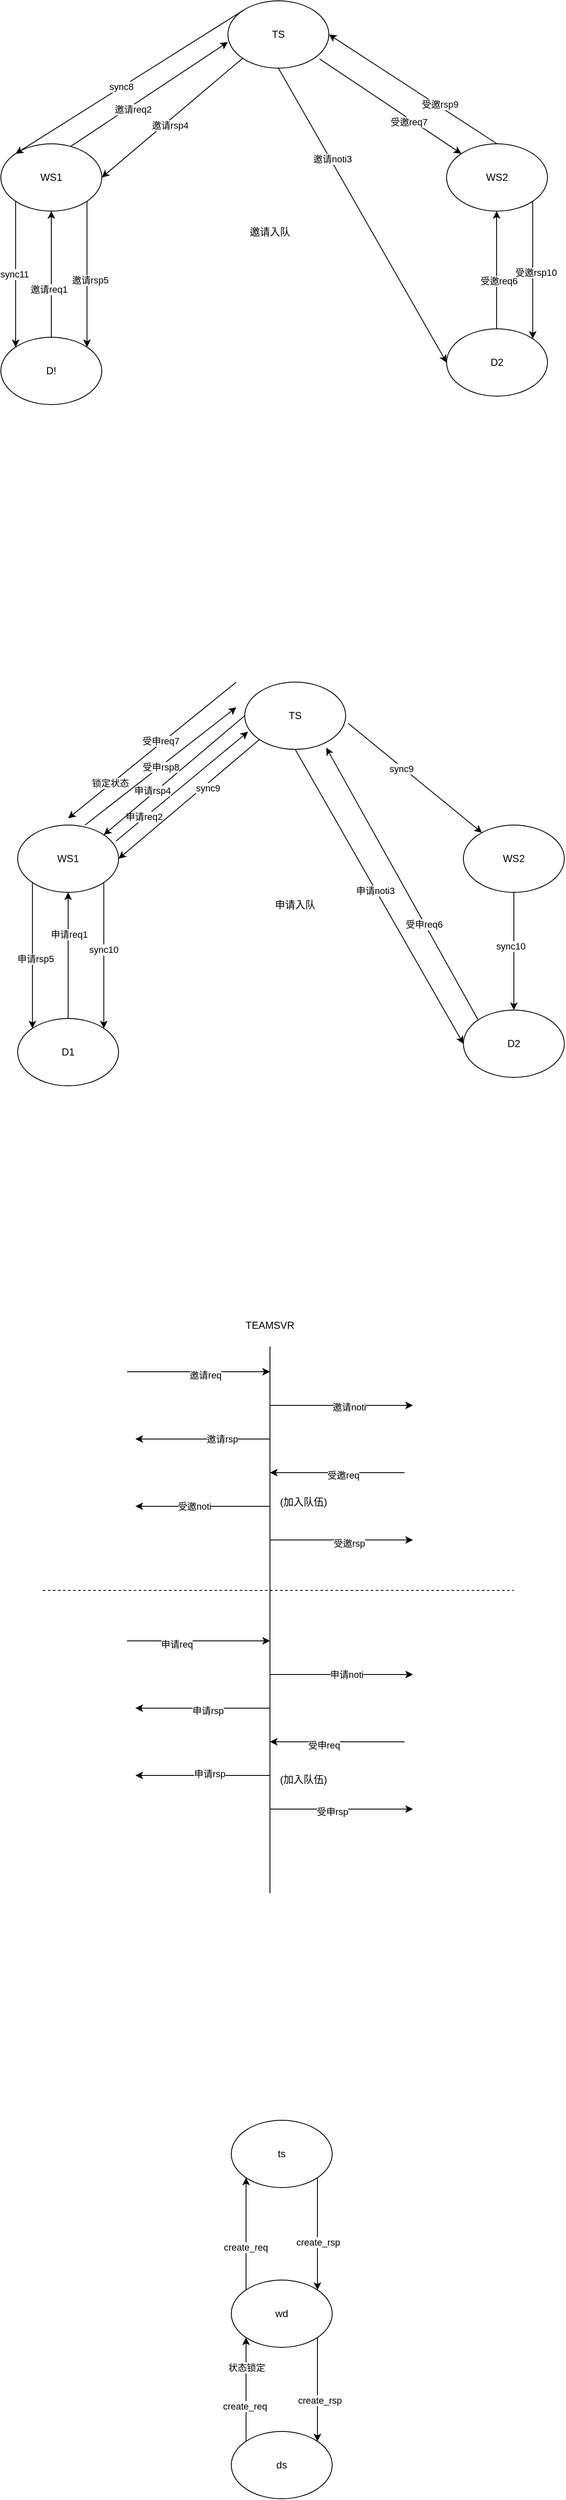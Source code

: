 <mxfile version="21.8.0" type="github">
  <diagram name="第 1 页" id="kYDKt0bIS9psy3Maj4CA">
    <mxGraphModel dx="925" dy="913" grid="1" gridSize="10" guides="1" tooltips="1" connect="1" arrows="1" fold="1" page="1" pageScale="1" pageWidth="827" pageHeight="1169" math="0" shadow="0">
      <root>
        <mxCell id="0" />
        <mxCell id="1" parent="0" />
        <mxCell id="k-n6cHFPc8PgsHtmHgzM-1" value="TS" style="ellipse;whiteSpace=wrap;html=1;" vertex="1" parent="1">
          <mxGeometry x="350" y="90" width="120" height="80" as="geometry" />
        </mxCell>
        <mxCell id="k-n6cHFPc8PgsHtmHgzM-2" value="WS1" style="ellipse;whiteSpace=wrap;html=1;" vertex="1" parent="1">
          <mxGeometry x="80" y="260" width="120" height="80" as="geometry" />
        </mxCell>
        <mxCell id="k-n6cHFPc8PgsHtmHgzM-3" value="WS2" style="ellipse;whiteSpace=wrap;html=1;" vertex="1" parent="1">
          <mxGeometry x="610" y="260" width="120" height="80" as="geometry" />
        </mxCell>
        <mxCell id="k-n6cHFPc8PgsHtmHgzM-4" value="D!" style="ellipse;whiteSpace=wrap;html=1;" vertex="1" parent="1">
          <mxGeometry x="80" y="490" width="120" height="80" as="geometry" />
        </mxCell>
        <mxCell id="k-n6cHFPc8PgsHtmHgzM-5" value="D2" style="ellipse;whiteSpace=wrap;html=1;" vertex="1" parent="1">
          <mxGeometry x="610" y="480" width="120" height="80" as="geometry" />
        </mxCell>
        <mxCell id="k-n6cHFPc8PgsHtmHgzM-6" value="" style="endArrow=classic;html=1;rounded=0;entryX=0.5;entryY=1;entryDx=0;entryDy=0;exitX=0.5;exitY=0;exitDx=0;exitDy=0;" edge="1" parent="1" source="k-n6cHFPc8PgsHtmHgzM-4" target="k-n6cHFPc8PgsHtmHgzM-2">
          <mxGeometry width="50" height="50" relative="1" as="geometry">
            <mxPoint x="160" y="480" as="sourcePoint" />
            <mxPoint x="210" y="430" as="targetPoint" />
            <Array as="points">
              <mxPoint x="140" y="420" />
            </Array>
          </mxGeometry>
        </mxCell>
        <mxCell id="k-n6cHFPc8PgsHtmHgzM-71" value="邀请req1" style="edgeLabel;html=1;align=center;verticalAlign=middle;resizable=0;points=[];" vertex="1" connectable="0" parent="k-n6cHFPc8PgsHtmHgzM-6">
          <mxGeometry x="-0.24" y="3" relative="1" as="geometry">
            <mxPoint as="offset" />
          </mxGeometry>
        </mxCell>
        <mxCell id="k-n6cHFPc8PgsHtmHgzM-8" value="" style="endArrow=classic;html=1;rounded=0;entryX=0.5;entryY=1;entryDx=0;entryDy=0;exitX=0.5;exitY=0;exitDx=0;exitDy=0;" edge="1" parent="1">
          <mxGeometry width="50" height="50" relative="1" as="geometry">
            <mxPoint x="669.5" y="480" as="sourcePoint" />
            <mxPoint x="669.5" y="340" as="targetPoint" />
          </mxGeometry>
        </mxCell>
        <mxCell id="k-n6cHFPc8PgsHtmHgzM-76" value="受邀req6" style="edgeLabel;html=1;align=center;verticalAlign=middle;resizable=0;points=[];" vertex="1" connectable="0" parent="k-n6cHFPc8PgsHtmHgzM-8">
          <mxGeometry x="-0.186" y="-1" relative="1" as="geometry">
            <mxPoint x="1" as="offset" />
          </mxGeometry>
        </mxCell>
        <mxCell id="k-n6cHFPc8PgsHtmHgzM-9" value="" style="endArrow=classic;html=1;rounded=0;entryX=0;entryY=0.613;entryDx=0;entryDy=0;exitX=0.692;exitY=0.038;exitDx=0;exitDy=0;exitPerimeter=0;entryPerimeter=0;" edge="1" parent="1" source="k-n6cHFPc8PgsHtmHgzM-2" target="k-n6cHFPc8PgsHtmHgzM-1">
          <mxGeometry width="50" height="50" relative="1" as="geometry">
            <mxPoint x="350" y="280" as="sourcePoint" />
            <mxPoint x="350" y="130" as="targetPoint" />
          </mxGeometry>
        </mxCell>
        <mxCell id="k-n6cHFPc8PgsHtmHgzM-72" value="邀请req2" style="edgeLabel;html=1;align=center;verticalAlign=middle;resizable=0;points=[];" vertex="1" connectable="0" parent="k-n6cHFPc8PgsHtmHgzM-9">
          <mxGeometry x="-0.234" y="-4" relative="1" as="geometry">
            <mxPoint as="offset" />
          </mxGeometry>
        </mxCell>
        <mxCell id="k-n6cHFPc8PgsHtmHgzM-10" value="" style="endArrow=classic;html=1;rounded=0;entryX=1;entryY=0.5;entryDx=0;entryDy=0;exitX=0.5;exitY=0;exitDx=0;exitDy=0;" edge="1" parent="1" source="k-n6cHFPc8PgsHtmHgzM-3" target="k-n6cHFPc8PgsHtmHgzM-1">
          <mxGeometry width="50" height="50" relative="1" as="geometry">
            <mxPoint x="150" y="270" as="sourcePoint" />
            <mxPoint x="360" y="140" as="targetPoint" />
          </mxGeometry>
        </mxCell>
        <mxCell id="k-n6cHFPc8PgsHtmHgzM-78" value="受邀rsp9" style="edgeLabel;html=1;align=center;verticalAlign=middle;resizable=0;points=[];" vertex="1" connectable="0" parent="k-n6cHFPc8PgsHtmHgzM-10">
          <mxGeometry x="-0.303" y="-3" relative="1" as="geometry">
            <mxPoint as="offset" />
          </mxGeometry>
        </mxCell>
        <mxCell id="k-n6cHFPc8PgsHtmHgzM-11" value="" style="endArrow=classic;html=1;rounded=0;entryX=1;entryY=0.5;entryDx=0;entryDy=0;exitX=0;exitY=1;exitDx=0;exitDy=0;" edge="1" parent="1" source="k-n6cHFPc8PgsHtmHgzM-1" target="k-n6cHFPc8PgsHtmHgzM-2">
          <mxGeometry width="50" height="50" relative="1" as="geometry">
            <mxPoint x="673" y="273" as="sourcePoint" />
            <mxPoint x="480" y="140" as="targetPoint" />
          </mxGeometry>
        </mxCell>
        <mxCell id="k-n6cHFPc8PgsHtmHgzM-74" value="邀请rsp4" style="edgeLabel;html=1;align=center;verticalAlign=middle;resizable=0;points=[];" vertex="1" connectable="0" parent="k-n6cHFPc8PgsHtmHgzM-11">
          <mxGeometry x="0.071" y="5" relative="1" as="geometry">
            <mxPoint as="offset" />
          </mxGeometry>
        </mxCell>
        <mxCell id="k-n6cHFPc8PgsHtmHgzM-12" value="" style="endArrow=classic;html=1;rounded=0;exitX=0.908;exitY=0.863;exitDx=0;exitDy=0;exitPerimeter=0;" edge="1" parent="1" source="k-n6cHFPc8PgsHtmHgzM-1" target="k-n6cHFPc8PgsHtmHgzM-3">
          <mxGeometry width="50" height="50" relative="1" as="geometry">
            <mxPoint x="460" y="160" as="sourcePoint" />
            <mxPoint x="192" y="282" as="targetPoint" />
          </mxGeometry>
        </mxCell>
        <mxCell id="k-n6cHFPc8PgsHtmHgzM-77" value="受邀req7" style="edgeLabel;html=1;align=center;verticalAlign=middle;resizable=0;points=[];" vertex="1" connectable="0" parent="k-n6cHFPc8PgsHtmHgzM-12">
          <mxGeometry x="0.275" y="-3" relative="1" as="geometry">
            <mxPoint as="offset" />
          </mxGeometry>
        </mxCell>
        <mxCell id="k-n6cHFPc8PgsHtmHgzM-13" value="" style="endArrow=classic;html=1;rounded=0;exitX=0.5;exitY=1;exitDx=0;exitDy=0;entryX=0;entryY=0.5;entryDx=0;entryDy=0;" edge="1" parent="1" source="k-n6cHFPc8PgsHtmHgzM-1" target="k-n6cHFPc8PgsHtmHgzM-5">
          <mxGeometry width="50" height="50" relative="1" as="geometry">
            <mxPoint x="469" y="169" as="sourcePoint" />
            <mxPoint x="637" y="282" as="targetPoint" />
          </mxGeometry>
        </mxCell>
        <mxCell id="k-n6cHFPc8PgsHtmHgzM-73" value="邀请noti3" style="edgeLabel;html=1;align=center;verticalAlign=middle;resizable=0;points=[];" vertex="1" connectable="0" parent="k-n6cHFPc8PgsHtmHgzM-13">
          <mxGeometry x="-0.377" y="2" relative="1" as="geometry">
            <mxPoint as="offset" />
          </mxGeometry>
        </mxCell>
        <mxCell id="k-n6cHFPc8PgsHtmHgzM-14" value="" style="endArrow=classic;html=1;rounded=0;entryX=1;entryY=0;entryDx=0;entryDy=0;exitX=1;exitY=1;exitDx=0;exitDy=0;" edge="1" parent="1" source="k-n6cHFPc8PgsHtmHgzM-3" target="k-n6cHFPc8PgsHtmHgzM-5">
          <mxGeometry width="50" height="50" relative="1" as="geometry">
            <mxPoint x="679.5" y="490" as="sourcePoint" />
            <mxPoint x="679.5" y="350" as="targetPoint" />
          </mxGeometry>
        </mxCell>
        <mxCell id="k-n6cHFPc8PgsHtmHgzM-82" value="受邀rsp10" style="edgeLabel;html=1;align=center;verticalAlign=middle;resizable=0;points=[];" vertex="1" connectable="0" parent="k-n6cHFPc8PgsHtmHgzM-14">
          <mxGeometry x="0.025" y="3" relative="1" as="geometry">
            <mxPoint as="offset" />
          </mxGeometry>
        </mxCell>
        <mxCell id="k-n6cHFPc8PgsHtmHgzM-15" value="" style="endArrow=classic;html=1;rounded=0;entryX=0;entryY=0;entryDx=0;entryDy=0;exitX=0;exitY=1;exitDx=0;exitDy=0;" edge="1" parent="1" source="k-n6cHFPc8PgsHtmHgzM-2" target="k-n6cHFPc8PgsHtmHgzM-4">
          <mxGeometry width="50" height="50" relative="1" as="geometry">
            <mxPoint x="150" y="500" as="sourcePoint" />
            <mxPoint x="150" y="350" as="targetPoint" />
            <Array as="points" />
          </mxGeometry>
        </mxCell>
        <mxCell id="k-n6cHFPc8PgsHtmHgzM-83" value="sync11" style="edgeLabel;html=1;align=center;verticalAlign=middle;resizable=0;points=[];" vertex="1" connectable="0" parent="k-n6cHFPc8PgsHtmHgzM-15">
          <mxGeometry x="-0.011" y="-2" relative="1" as="geometry">
            <mxPoint as="offset" />
          </mxGeometry>
        </mxCell>
        <mxCell id="k-n6cHFPc8PgsHtmHgzM-16" value="" style="endArrow=classic;html=1;rounded=0;entryX=1;entryY=0;entryDx=0;entryDy=0;exitX=1;exitY=1;exitDx=0;exitDy=0;" edge="1" parent="1" source="k-n6cHFPc8PgsHtmHgzM-2" target="k-n6cHFPc8PgsHtmHgzM-4">
          <mxGeometry width="50" height="50" relative="1" as="geometry">
            <mxPoint x="270" y="490" as="sourcePoint" />
            <mxPoint x="270" y="340" as="targetPoint" />
            <Array as="points" />
          </mxGeometry>
        </mxCell>
        <mxCell id="k-n6cHFPc8PgsHtmHgzM-75" value="邀请rsp5" style="edgeLabel;html=1;align=center;verticalAlign=middle;resizable=0;points=[];" vertex="1" connectable="0" parent="k-n6cHFPc8PgsHtmHgzM-16">
          <mxGeometry x="0.081" y="3" relative="1" as="geometry">
            <mxPoint as="offset" />
          </mxGeometry>
        </mxCell>
        <mxCell id="k-n6cHFPc8PgsHtmHgzM-17" value="" style="endArrow=classic;html=1;rounded=0;entryX=0;entryY=0;entryDx=0;entryDy=0;exitX=0;exitY=0;exitDx=0;exitDy=0;" edge="1" parent="1" source="k-n6cHFPc8PgsHtmHgzM-1" target="k-n6cHFPc8PgsHtmHgzM-2">
          <mxGeometry width="50" height="50" relative="1" as="geometry">
            <mxPoint x="268" y="148" as="sourcePoint" />
            <mxPoint x="90" y="260" as="targetPoint" />
          </mxGeometry>
        </mxCell>
        <mxCell id="k-n6cHFPc8PgsHtmHgzM-79" value="sync8" style="edgeLabel;html=1;align=center;verticalAlign=middle;resizable=0;points=[];" vertex="1" connectable="0" parent="k-n6cHFPc8PgsHtmHgzM-17">
          <mxGeometry x="0.065" y="-1" relative="1" as="geometry">
            <mxPoint as="offset" />
          </mxGeometry>
        </mxCell>
        <mxCell id="k-n6cHFPc8PgsHtmHgzM-18" value="TS" style="ellipse;whiteSpace=wrap;html=1;" vertex="1" parent="1">
          <mxGeometry x="370" y="900" width="120" height="80" as="geometry" />
        </mxCell>
        <mxCell id="k-n6cHFPc8PgsHtmHgzM-19" value="WS1" style="ellipse;whiteSpace=wrap;html=1;" vertex="1" parent="1">
          <mxGeometry x="100" y="1070" width="120" height="80" as="geometry" />
        </mxCell>
        <mxCell id="k-n6cHFPc8PgsHtmHgzM-20" value="WS2" style="ellipse;whiteSpace=wrap;html=1;" vertex="1" parent="1">
          <mxGeometry x="630" y="1070" width="120" height="80" as="geometry" />
        </mxCell>
        <mxCell id="k-n6cHFPc8PgsHtmHgzM-21" value="D1" style="ellipse;whiteSpace=wrap;html=1;" vertex="1" parent="1">
          <mxGeometry x="100" y="1300" width="120" height="80" as="geometry" />
        </mxCell>
        <mxCell id="k-n6cHFPc8PgsHtmHgzM-22" value="D2" style="ellipse;whiteSpace=wrap;html=1;" vertex="1" parent="1">
          <mxGeometry x="630" y="1290" width="120" height="80" as="geometry" />
        </mxCell>
        <mxCell id="k-n6cHFPc8PgsHtmHgzM-23" value="" style="endArrow=classic;html=1;rounded=0;entryX=0.5;entryY=1;entryDx=0;entryDy=0;exitX=0.5;exitY=0;exitDx=0;exitDy=0;" edge="1" parent="1" source="k-n6cHFPc8PgsHtmHgzM-21" target="k-n6cHFPc8PgsHtmHgzM-19">
          <mxGeometry width="50" height="50" relative="1" as="geometry">
            <mxPoint x="180" y="1290" as="sourcePoint" />
            <mxPoint x="230" y="1240" as="targetPoint" />
            <Array as="points">
              <mxPoint x="160" y="1230" />
            </Array>
          </mxGeometry>
        </mxCell>
        <mxCell id="k-n6cHFPc8PgsHtmHgzM-25" value="" style="endArrow=classic;html=1;rounded=0;exitX=0.975;exitY=0.238;exitDx=0;exitDy=0;exitPerimeter=0;entryX=0.033;entryY=0.738;entryDx=0;entryDy=0;entryPerimeter=0;" edge="1" parent="1" source="k-n6cHFPc8PgsHtmHgzM-19" target="k-n6cHFPc8PgsHtmHgzM-18">
          <mxGeometry width="50" height="50" relative="1" as="geometry">
            <mxPoint x="370" y="1090" as="sourcePoint" />
            <mxPoint x="360" y="960" as="targetPoint" />
          </mxGeometry>
        </mxCell>
        <mxCell id="k-n6cHFPc8PgsHtmHgzM-87" value="申请req2" style="edgeLabel;html=1;align=center;verticalAlign=middle;resizable=0;points=[];" vertex="1" connectable="0" parent="k-n6cHFPc8PgsHtmHgzM-25">
          <mxGeometry x="-0.394" y="1" relative="1" as="geometry">
            <mxPoint x="-14" y="11" as="offset" />
          </mxGeometry>
        </mxCell>
        <mxCell id="k-n6cHFPc8PgsHtmHgzM-27" value="" style="endArrow=classic;html=1;rounded=0;entryX=1;entryY=0.5;entryDx=0;entryDy=0;exitX=0;exitY=1;exitDx=0;exitDy=0;" edge="1" parent="1" source="k-n6cHFPc8PgsHtmHgzM-18" target="k-n6cHFPc8PgsHtmHgzM-19">
          <mxGeometry width="50" height="50" relative="1" as="geometry">
            <mxPoint x="693" y="1083" as="sourcePoint" />
            <mxPoint x="500" y="950" as="targetPoint" />
          </mxGeometry>
        </mxCell>
        <mxCell id="k-n6cHFPc8PgsHtmHgzM-96" value="sync9" style="edgeLabel;html=1;align=center;verticalAlign=middle;resizable=0;points=[];" vertex="1" connectable="0" parent="k-n6cHFPc8PgsHtmHgzM-27">
          <mxGeometry x="-0.225" y="4" relative="1" as="geometry">
            <mxPoint as="offset" />
          </mxGeometry>
        </mxCell>
        <mxCell id="k-n6cHFPc8PgsHtmHgzM-28" value="" style="endArrow=classic;html=1;rounded=0;exitX=1.025;exitY=0.613;exitDx=0;exitDy=0;exitPerimeter=0;" edge="1" parent="1" source="k-n6cHFPc8PgsHtmHgzM-18" target="k-n6cHFPc8PgsHtmHgzM-20">
          <mxGeometry width="50" height="50" relative="1" as="geometry">
            <mxPoint x="480" y="970" as="sourcePoint" />
            <mxPoint x="212" y="1092" as="targetPoint" />
          </mxGeometry>
        </mxCell>
        <mxCell id="k-n6cHFPc8PgsHtmHgzM-95" value="sync9" style="edgeLabel;html=1;align=center;verticalAlign=middle;resizable=0;points=[];" vertex="1" connectable="0" parent="k-n6cHFPc8PgsHtmHgzM-28">
          <mxGeometry x="-0.192" y="-2" relative="1" as="geometry">
            <mxPoint as="offset" />
          </mxGeometry>
        </mxCell>
        <mxCell id="k-n6cHFPc8PgsHtmHgzM-29" value="" style="endArrow=classic;html=1;rounded=0;exitX=0.5;exitY=1;exitDx=0;exitDy=0;entryX=0;entryY=0.5;entryDx=0;entryDy=0;" edge="1" parent="1" source="k-n6cHFPc8PgsHtmHgzM-18" target="k-n6cHFPc8PgsHtmHgzM-22">
          <mxGeometry width="50" height="50" relative="1" as="geometry">
            <mxPoint x="489" y="979" as="sourcePoint" />
            <mxPoint x="657" y="1092" as="targetPoint" />
          </mxGeometry>
        </mxCell>
        <mxCell id="k-n6cHFPc8PgsHtmHgzM-88" value="申请noti3" style="edgeLabel;html=1;align=center;verticalAlign=middle;resizable=0;points=[];" vertex="1" connectable="0" parent="k-n6cHFPc8PgsHtmHgzM-29">
          <mxGeometry x="-0.043" y="-1" relative="1" as="geometry">
            <mxPoint as="offset" />
          </mxGeometry>
        </mxCell>
        <mxCell id="k-n6cHFPc8PgsHtmHgzM-30" value="" style="endArrow=classic;html=1;rounded=0;entryX=0.5;entryY=0;entryDx=0;entryDy=0;exitX=0.5;exitY=1;exitDx=0;exitDy=0;" edge="1" parent="1" source="k-n6cHFPc8PgsHtmHgzM-20" target="k-n6cHFPc8PgsHtmHgzM-22">
          <mxGeometry width="50" height="50" relative="1" as="geometry">
            <mxPoint x="699.5" y="1300" as="sourcePoint" />
            <mxPoint x="699.5" y="1160" as="targetPoint" />
          </mxGeometry>
        </mxCell>
        <mxCell id="k-n6cHFPc8PgsHtmHgzM-98" value="sync10" style="edgeLabel;html=1;align=center;verticalAlign=middle;resizable=0;points=[];" vertex="1" connectable="0" parent="k-n6cHFPc8PgsHtmHgzM-30">
          <mxGeometry x="-0.086" y="-4" relative="1" as="geometry">
            <mxPoint as="offset" />
          </mxGeometry>
        </mxCell>
        <mxCell id="k-n6cHFPc8PgsHtmHgzM-31" value="" style="endArrow=classic;html=1;rounded=0;entryX=0;entryY=0;entryDx=0;entryDy=0;exitX=0;exitY=1;exitDx=0;exitDy=0;" edge="1" parent="1" source="k-n6cHFPc8PgsHtmHgzM-19" target="k-n6cHFPc8PgsHtmHgzM-21">
          <mxGeometry width="50" height="50" relative="1" as="geometry">
            <mxPoint x="170" y="1310" as="sourcePoint" />
            <mxPoint x="170" y="1160" as="targetPoint" />
            <Array as="points" />
          </mxGeometry>
        </mxCell>
        <mxCell id="k-n6cHFPc8PgsHtmHgzM-90" value="申请rsp5" style="edgeLabel;html=1;align=center;verticalAlign=middle;resizable=0;points=[];" vertex="1" connectable="0" parent="k-n6cHFPc8PgsHtmHgzM-31">
          <mxGeometry x="0.035" y="3" relative="1" as="geometry">
            <mxPoint as="offset" />
          </mxGeometry>
        </mxCell>
        <mxCell id="k-n6cHFPc8PgsHtmHgzM-32" value="" style="endArrow=classic;html=1;rounded=0;entryX=1;entryY=0;entryDx=0;entryDy=0;exitX=1;exitY=1;exitDx=0;exitDy=0;" edge="1" parent="1" source="k-n6cHFPc8PgsHtmHgzM-19" target="k-n6cHFPc8PgsHtmHgzM-21">
          <mxGeometry width="50" height="50" relative="1" as="geometry">
            <mxPoint x="290" y="1300" as="sourcePoint" />
            <mxPoint x="290" y="1150" as="targetPoint" />
            <Array as="points" />
          </mxGeometry>
        </mxCell>
        <mxCell id="k-n6cHFPc8PgsHtmHgzM-86" value="申请req1" style="edgeLabel;html=1;align=center;verticalAlign=middle;resizable=0;points=[];" vertex="1" connectable="0" parent="k-n6cHFPc8PgsHtmHgzM-32">
          <mxGeometry x="0.184" y="3" relative="1" as="geometry">
            <mxPoint x="-45" y="-41" as="offset" />
          </mxGeometry>
        </mxCell>
        <mxCell id="k-n6cHFPc8PgsHtmHgzM-97" value="sync10" style="edgeLabel;html=1;align=center;verticalAlign=middle;resizable=0;points=[];" vertex="1" connectable="0" parent="k-n6cHFPc8PgsHtmHgzM-32">
          <mxGeometry x="-0.081" y="-1" relative="1" as="geometry">
            <mxPoint as="offset" />
          </mxGeometry>
        </mxCell>
        <mxCell id="k-n6cHFPc8PgsHtmHgzM-33" value="" style="endArrow=classic;html=1;rounded=0;entryX=1;entryY=0;entryDx=0;entryDy=0;exitX=0;exitY=0.5;exitDx=0;exitDy=0;" edge="1" parent="1" source="k-n6cHFPc8PgsHtmHgzM-18" target="k-n6cHFPc8PgsHtmHgzM-19">
          <mxGeometry width="50" height="50" relative="1" as="geometry">
            <mxPoint x="288" y="958" as="sourcePoint" />
            <mxPoint x="110" y="1070" as="targetPoint" />
          </mxGeometry>
        </mxCell>
        <mxCell id="k-n6cHFPc8PgsHtmHgzM-89" value="申请rsp4" style="edgeLabel;html=1;align=center;verticalAlign=middle;resizable=0;points=[];" vertex="1" connectable="0" parent="k-n6cHFPc8PgsHtmHgzM-33">
          <mxGeometry x="0.171" y="-1" relative="1" as="geometry">
            <mxPoint x="-11" y="7" as="offset" />
          </mxGeometry>
        </mxCell>
        <mxCell id="k-n6cHFPc8PgsHtmHgzM-35" value="" style="endArrow=classic;html=1;rounded=0;entryX=1;entryY=0;entryDx=0;entryDy=0;" edge="1" parent="1">
          <mxGeometry width="50" height="50" relative="1" as="geometry">
            <mxPoint x="360" y="900" as="sourcePoint" />
            <mxPoint x="160" y="1062" as="targetPoint" />
          </mxGeometry>
        </mxCell>
        <mxCell id="k-n6cHFPc8PgsHtmHgzM-93" value="锁定状态" style="edgeLabel;html=1;align=center;verticalAlign=middle;resizable=0;points=[];" vertex="1" connectable="0" parent="k-n6cHFPc8PgsHtmHgzM-35">
          <mxGeometry x="0.262" y="-3" relative="1" as="geometry">
            <mxPoint x="-22" y="20" as="offset" />
          </mxGeometry>
        </mxCell>
        <mxCell id="k-n6cHFPc8PgsHtmHgzM-36" value="" style="endArrow=classic;html=1;rounded=0;exitX=0.667;exitY=0;exitDx=0;exitDy=0;exitPerimeter=0;" edge="1" parent="1" source="k-n6cHFPc8PgsHtmHgzM-19">
          <mxGeometry width="50" height="50" relative="1" as="geometry">
            <mxPoint x="200" y="1080" as="sourcePoint" />
            <mxPoint x="360" y="930" as="targetPoint" />
          </mxGeometry>
        </mxCell>
        <mxCell id="k-n6cHFPc8PgsHtmHgzM-92" value="受申req7" style="edgeLabel;html=1;align=center;verticalAlign=middle;resizable=0;points=[];" vertex="1" connectable="0" parent="k-n6cHFPc8PgsHtmHgzM-36">
          <mxGeometry x="0.204" y="-4" relative="1" as="geometry">
            <mxPoint x="-21" y="-19" as="offset" />
          </mxGeometry>
        </mxCell>
        <mxCell id="k-n6cHFPc8PgsHtmHgzM-94" value="受申rsp8" style="edgeLabel;html=1;align=center;verticalAlign=middle;resizable=0;points=[];" vertex="1" connectable="0" parent="k-n6cHFPc8PgsHtmHgzM-36">
          <mxGeometry x="-0.005" y="-1" relative="1" as="geometry">
            <mxPoint as="offset" />
          </mxGeometry>
        </mxCell>
        <mxCell id="k-n6cHFPc8PgsHtmHgzM-37" value="" style="endArrow=classic;html=1;rounded=0;entryX=0.808;entryY=0.975;entryDx=0;entryDy=0;entryPerimeter=0;exitX=0;exitY=0;exitDx=0;exitDy=0;" edge="1" parent="1" source="k-n6cHFPc8PgsHtmHgzM-22" target="k-n6cHFPc8PgsHtmHgzM-18">
          <mxGeometry width="50" height="50" relative="1" as="geometry">
            <mxPoint x="650" y="1260" as="sourcePoint" />
            <mxPoint x="640" y="1340" as="targetPoint" />
          </mxGeometry>
        </mxCell>
        <mxCell id="k-n6cHFPc8PgsHtmHgzM-91" value="受申req6" style="edgeLabel;html=1;align=center;verticalAlign=middle;resizable=0;points=[];" vertex="1" connectable="0" parent="k-n6cHFPc8PgsHtmHgzM-37">
          <mxGeometry x="-0.294" y="1" relative="1" as="geometry">
            <mxPoint as="offset" />
          </mxGeometry>
        </mxCell>
        <mxCell id="k-n6cHFPc8PgsHtmHgzM-38" value="邀请入队" style="text;html=1;strokeColor=none;fillColor=none;align=center;verticalAlign=middle;whiteSpace=wrap;rounded=0;" vertex="1" parent="1">
          <mxGeometry x="370" y="350" width="60" height="30" as="geometry" />
        </mxCell>
        <mxCell id="k-n6cHFPc8PgsHtmHgzM-39" value="申请入队" style="text;html=1;strokeColor=none;fillColor=none;align=center;verticalAlign=middle;whiteSpace=wrap;rounded=0;" vertex="1" parent="1">
          <mxGeometry x="400" y="1150" width="60" height="30" as="geometry" />
        </mxCell>
        <mxCell id="k-n6cHFPc8PgsHtmHgzM-40" value="" style="endArrow=none;html=1;rounded=0;arcSize=12;" edge="1" parent="1">
          <mxGeometry width="50" height="50" relative="1" as="geometry">
            <mxPoint x="400" y="2340" as="sourcePoint" />
            <mxPoint x="400" y="1690" as="targetPoint" />
          </mxGeometry>
        </mxCell>
        <mxCell id="k-n6cHFPc8PgsHtmHgzM-41" value="" style="endArrow=classic;html=1;rounded=0;arcSize=12;" edge="1" parent="1">
          <mxGeometry width="50" height="50" relative="1" as="geometry">
            <mxPoint x="230" y="1720" as="sourcePoint" />
            <mxPoint x="400" y="1720" as="targetPoint" />
          </mxGeometry>
        </mxCell>
        <mxCell id="k-n6cHFPc8PgsHtmHgzM-47" value="邀请req" style="edgeLabel;html=1;align=center;verticalAlign=middle;resizable=0;points=[];arcSize=12;" vertex="1" connectable="0" parent="k-n6cHFPc8PgsHtmHgzM-41">
          <mxGeometry x="0.094" y="-4" relative="1" as="geometry">
            <mxPoint as="offset" />
          </mxGeometry>
        </mxCell>
        <mxCell id="k-n6cHFPc8PgsHtmHgzM-42" value="" style="endArrow=classic;html=1;rounded=0;arcSize=12;" edge="1" parent="1">
          <mxGeometry width="50" height="50" relative="1" as="geometry">
            <mxPoint x="400" y="1760" as="sourcePoint" />
            <mxPoint x="570" y="1760" as="targetPoint" />
          </mxGeometry>
        </mxCell>
        <mxCell id="k-n6cHFPc8PgsHtmHgzM-48" value="邀请noti" style="edgeLabel;html=1;align=center;verticalAlign=middle;resizable=0;points=[];arcSize=12;" vertex="1" connectable="0" parent="k-n6cHFPc8PgsHtmHgzM-42">
          <mxGeometry x="0.106" y="-2" relative="1" as="geometry">
            <mxPoint as="offset" />
          </mxGeometry>
        </mxCell>
        <mxCell id="k-n6cHFPc8PgsHtmHgzM-43" value="" style="endArrow=classic;html=1;rounded=0;arcSize=12;" edge="1" parent="1">
          <mxGeometry width="50" height="50" relative="1" as="geometry">
            <mxPoint x="400" y="1920" as="sourcePoint" />
            <mxPoint x="570" y="1920" as="targetPoint" />
          </mxGeometry>
        </mxCell>
        <mxCell id="k-n6cHFPc8PgsHtmHgzM-51" value="受邀rsp" style="edgeLabel;html=1;align=center;verticalAlign=middle;resizable=0;points=[];arcSize=12;" vertex="1" connectable="0" parent="k-n6cHFPc8PgsHtmHgzM-43">
          <mxGeometry x="0.106" y="-4" relative="1" as="geometry">
            <mxPoint as="offset" />
          </mxGeometry>
        </mxCell>
        <mxCell id="k-n6cHFPc8PgsHtmHgzM-44" value="" style="endArrow=classic;html=1;rounded=0;arcSize=12;" edge="1" parent="1">
          <mxGeometry width="50" height="50" relative="1" as="geometry">
            <mxPoint x="230" y="2040" as="sourcePoint" />
            <mxPoint x="400" y="2040" as="targetPoint" />
          </mxGeometry>
        </mxCell>
        <mxCell id="k-n6cHFPc8PgsHtmHgzM-52" value="申请req" style="edgeLabel;html=1;align=center;verticalAlign=middle;resizable=0;points=[];arcSize=12;" vertex="1" connectable="0" parent="k-n6cHFPc8PgsHtmHgzM-44">
          <mxGeometry x="-0.306" y="-4" relative="1" as="geometry">
            <mxPoint as="offset" />
          </mxGeometry>
        </mxCell>
        <mxCell id="k-n6cHFPc8PgsHtmHgzM-45" value="" style="endArrow=classic;html=1;rounded=0;arcSize=12;" edge="1" parent="1">
          <mxGeometry width="50" height="50" relative="1" as="geometry">
            <mxPoint x="400" y="2080" as="sourcePoint" />
            <mxPoint x="570" y="2080" as="targetPoint" />
          </mxGeometry>
        </mxCell>
        <mxCell id="k-n6cHFPc8PgsHtmHgzM-53" value="申请noti" style="edgeLabel;html=1;align=center;verticalAlign=middle;resizable=0;points=[];arcSize=12;" vertex="1" connectable="0" parent="k-n6cHFPc8PgsHtmHgzM-45">
          <mxGeometry x="0.071" relative="1" as="geometry">
            <mxPoint as="offset" />
          </mxGeometry>
        </mxCell>
        <mxCell id="k-n6cHFPc8PgsHtmHgzM-46" value="" style="endArrow=classic;html=1;rounded=0;arcSize=12;" edge="1" parent="1">
          <mxGeometry width="50" height="50" relative="1" as="geometry">
            <mxPoint x="400" y="2240" as="sourcePoint" />
            <mxPoint x="570" y="2240" as="targetPoint" />
          </mxGeometry>
        </mxCell>
        <mxCell id="k-n6cHFPc8PgsHtmHgzM-69" value="受申rsp" style="edgeLabel;html=1;align=center;verticalAlign=middle;resizable=0;points=[];arcSize=12;" vertex="1" connectable="0" parent="k-n6cHFPc8PgsHtmHgzM-46">
          <mxGeometry x="-0.129" y="-3" relative="1" as="geometry">
            <mxPoint as="offset" />
          </mxGeometry>
        </mxCell>
        <mxCell id="k-n6cHFPc8PgsHtmHgzM-50" value="TEAMSVR" style="text;html=1;strokeColor=none;fillColor=none;align=center;verticalAlign=middle;whiteSpace=wrap;rounded=0;arcSize=12;" vertex="1" parent="1">
          <mxGeometry x="370" y="1650" width="60" height="30" as="geometry" />
        </mxCell>
        <mxCell id="k-n6cHFPc8PgsHtmHgzM-54" value="" style="endArrow=classic;html=1;rounded=0;arcSize=12;" edge="1" parent="1">
          <mxGeometry width="50" height="50" relative="1" as="geometry">
            <mxPoint x="400" y="1800" as="sourcePoint" />
            <mxPoint x="240" y="1800" as="targetPoint" />
          </mxGeometry>
        </mxCell>
        <mxCell id="k-n6cHFPc8PgsHtmHgzM-61" value="邀请rsp" style="edgeLabel;html=1;align=center;verticalAlign=middle;resizable=0;points=[];arcSize=12;" vertex="1" connectable="0" parent="k-n6cHFPc8PgsHtmHgzM-54">
          <mxGeometry x="-0.287" relative="1" as="geometry">
            <mxPoint as="offset" />
          </mxGeometry>
        </mxCell>
        <mxCell id="k-n6cHFPc8PgsHtmHgzM-55" value="" style="endArrow=classic;html=1;rounded=0;arcSize=12;" edge="1" parent="1">
          <mxGeometry width="50" height="50" relative="1" as="geometry">
            <mxPoint x="560" y="1840" as="sourcePoint" />
            <mxPoint x="400" y="1840" as="targetPoint" />
          </mxGeometry>
        </mxCell>
        <mxCell id="k-n6cHFPc8PgsHtmHgzM-62" value="受邀req" style="edgeLabel;html=1;align=center;verticalAlign=middle;resizable=0;points=[];arcSize=12;" vertex="1" connectable="0" parent="k-n6cHFPc8PgsHtmHgzM-55">
          <mxGeometry x="-0.087" y="3" relative="1" as="geometry">
            <mxPoint as="offset" />
          </mxGeometry>
        </mxCell>
        <mxCell id="k-n6cHFPc8PgsHtmHgzM-56" value="" style="endArrow=classic;html=1;rounded=0;arcSize=12;" edge="1" parent="1">
          <mxGeometry width="50" height="50" relative="1" as="geometry">
            <mxPoint x="400" y="1880" as="sourcePoint" />
            <mxPoint x="240" y="1880" as="targetPoint" />
          </mxGeometry>
        </mxCell>
        <mxCell id="k-n6cHFPc8PgsHtmHgzM-63" value="受邀noti" style="edgeLabel;html=1;align=center;verticalAlign=middle;resizable=0;points=[];arcSize=12;" vertex="1" connectable="0" parent="k-n6cHFPc8PgsHtmHgzM-56">
          <mxGeometry x="0.125" relative="1" as="geometry">
            <mxPoint as="offset" />
          </mxGeometry>
        </mxCell>
        <mxCell id="k-n6cHFPc8PgsHtmHgzM-57" value="" style="endArrow=classic;html=1;rounded=0;arcSize=12;" edge="1" parent="1">
          <mxGeometry width="50" height="50" relative="1" as="geometry">
            <mxPoint x="400" y="2120" as="sourcePoint" />
            <mxPoint x="240" y="2120" as="targetPoint" />
          </mxGeometry>
        </mxCell>
        <mxCell id="k-n6cHFPc8PgsHtmHgzM-67" value="申请rsp" style="edgeLabel;html=1;align=center;verticalAlign=middle;resizable=0;points=[];arcSize=12;" vertex="1" connectable="0" parent="k-n6cHFPc8PgsHtmHgzM-57">
          <mxGeometry x="-0.075" y="3" relative="1" as="geometry">
            <mxPoint as="offset" />
          </mxGeometry>
        </mxCell>
        <mxCell id="k-n6cHFPc8PgsHtmHgzM-58" value="" style="endArrow=classic;html=1;rounded=0;arcSize=12;" edge="1" parent="1">
          <mxGeometry width="50" height="50" relative="1" as="geometry">
            <mxPoint x="560" y="2160" as="sourcePoint" />
            <mxPoint x="400" y="2160" as="targetPoint" />
          </mxGeometry>
        </mxCell>
        <mxCell id="k-n6cHFPc8PgsHtmHgzM-65" value="受申req" style="edgeLabel;html=1;align=center;verticalAlign=middle;resizable=0;points=[];arcSize=12;" vertex="1" connectable="0" parent="k-n6cHFPc8PgsHtmHgzM-58">
          <mxGeometry x="0.2" y="4" relative="1" as="geometry">
            <mxPoint as="offset" />
          </mxGeometry>
        </mxCell>
        <mxCell id="k-n6cHFPc8PgsHtmHgzM-59" value="" style="endArrow=classic;html=1;rounded=0;arcSize=12;" edge="1" parent="1">
          <mxGeometry width="50" height="50" relative="1" as="geometry">
            <mxPoint x="400" y="2200" as="sourcePoint" />
            <mxPoint x="240" y="2200" as="targetPoint" />
          </mxGeometry>
        </mxCell>
        <mxCell id="k-n6cHFPc8PgsHtmHgzM-68" value="申请rsp" style="edgeLabel;html=1;align=center;verticalAlign=middle;resizable=0;points=[];arcSize=12;" vertex="1" connectable="0" parent="k-n6cHFPc8PgsHtmHgzM-59">
          <mxGeometry x="-0.1" y="-2" relative="1" as="geometry">
            <mxPoint as="offset" />
          </mxGeometry>
        </mxCell>
        <mxCell id="k-n6cHFPc8PgsHtmHgzM-60" value="" style="endArrow=none;dashed=1;html=1;rounded=0;" edge="1" parent="1">
          <mxGeometry width="50" height="50" relative="1" as="geometry">
            <mxPoint x="130" y="1980" as="sourcePoint" />
            <mxPoint x="690" y="1980" as="targetPoint" />
          </mxGeometry>
        </mxCell>
        <mxCell id="k-n6cHFPc8PgsHtmHgzM-64" value="(加入队伍)" style="text;html=1;strokeColor=none;fillColor=none;align=center;verticalAlign=middle;whiteSpace=wrap;rounded=0;arcSize=12;" vertex="1" parent="1">
          <mxGeometry x="410" y="1860" width="60" height="30" as="geometry" />
        </mxCell>
        <mxCell id="k-n6cHFPc8PgsHtmHgzM-70" value="(加入队伍)" style="text;html=1;strokeColor=none;fillColor=none;align=center;verticalAlign=middle;whiteSpace=wrap;rounded=0;arcSize=12;" vertex="1" parent="1">
          <mxGeometry x="410" y="2190" width="60" height="30" as="geometry" />
        </mxCell>
        <mxCell id="k-n6cHFPc8PgsHtmHgzM-99" value="ts" style="ellipse;whiteSpace=wrap;html=1;" vertex="1" parent="1">
          <mxGeometry x="354" y="2610" width="120" height="80" as="geometry" />
        </mxCell>
        <mxCell id="k-n6cHFPc8PgsHtmHgzM-100" value="wd" style="ellipse;whiteSpace=wrap;html=1;" vertex="1" parent="1">
          <mxGeometry x="354" y="2800" width="120" height="80" as="geometry" />
        </mxCell>
        <mxCell id="k-n6cHFPc8PgsHtmHgzM-102" value="ds" style="ellipse;whiteSpace=wrap;html=1;" vertex="1" parent="1">
          <mxGeometry x="354" y="2980" width="120" height="80" as="geometry" />
        </mxCell>
        <mxCell id="k-n6cHFPc8PgsHtmHgzM-104" value="" style="endArrow=classic;html=1;rounded=0;exitX=0;exitY=0;exitDx=0;exitDy=0;entryX=0;entryY=1;entryDx=0;entryDy=0;" edge="1" parent="1" source="k-n6cHFPc8PgsHtmHgzM-102" target="k-n6cHFPc8PgsHtmHgzM-100">
          <mxGeometry width="50" height="50" relative="1" as="geometry">
            <mxPoint x="380" y="2920" as="sourcePoint" />
            <mxPoint x="430" y="2870" as="targetPoint" />
          </mxGeometry>
        </mxCell>
        <mxCell id="k-n6cHFPc8PgsHtmHgzM-108" value="create_req" style="edgeLabel;html=1;align=center;verticalAlign=middle;resizable=0;points=[];" vertex="1" connectable="0" parent="k-n6cHFPc8PgsHtmHgzM-104">
          <mxGeometry x="-0.032" y="-1" relative="1" as="geometry">
            <mxPoint x="-3" y="18" as="offset" />
          </mxGeometry>
        </mxCell>
        <mxCell id="k-n6cHFPc8PgsHtmHgzM-111" value="状态锁定" style="edgeLabel;html=1;align=center;verticalAlign=middle;resizable=0;points=[];" vertex="1" connectable="0" parent="k-n6cHFPc8PgsHtmHgzM-104">
          <mxGeometry x="0.421" relative="1" as="geometry">
            <mxPoint as="offset" />
          </mxGeometry>
        </mxCell>
        <mxCell id="k-n6cHFPc8PgsHtmHgzM-105" value="" style="endArrow=classic;html=1;rounded=0;exitX=1;exitY=1;exitDx=0;exitDy=0;entryX=1;entryY=0;entryDx=0;entryDy=0;" edge="1" parent="1" source="k-n6cHFPc8PgsHtmHgzM-100" target="k-n6cHFPc8PgsHtmHgzM-102">
          <mxGeometry width="50" height="50" relative="1" as="geometry">
            <mxPoint x="590" y="3064" as="sourcePoint" />
            <mxPoint x="590" y="2890" as="targetPoint" />
          </mxGeometry>
        </mxCell>
        <mxCell id="k-n6cHFPc8PgsHtmHgzM-113" value="create_rsp" style="edgeLabel;html=1;align=center;verticalAlign=middle;resizable=0;points=[];" vertex="1" connectable="0" parent="k-n6cHFPc8PgsHtmHgzM-105">
          <mxGeometry x="0.211" y="2" relative="1" as="geometry">
            <mxPoint as="offset" />
          </mxGeometry>
        </mxCell>
        <mxCell id="k-n6cHFPc8PgsHtmHgzM-106" value="" style="endArrow=classic;html=1;rounded=0;entryX=0;entryY=1;entryDx=0;entryDy=0;exitX=0;exitY=0;exitDx=0;exitDy=0;" edge="1" parent="1" source="k-n6cHFPc8PgsHtmHgzM-100" target="k-n6cHFPc8PgsHtmHgzM-99">
          <mxGeometry width="50" height="50" relative="1" as="geometry">
            <mxPoint x="353" y="2844" as="sourcePoint" />
            <mxPoint x="353" y="2670" as="targetPoint" />
          </mxGeometry>
        </mxCell>
        <mxCell id="k-n6cHFPc8PgsHtmHgzM-109" value="create_req" style="edgeLabel;html=1;align=center;verticalAlign=middle;resizable=0;points=[];" vertex="1" connectable="0" parent="k-n6cHFPc8PgsHtmHgzM-106">
          <mxGeometry x="-0.24" y="1" relative="1" as="geometry">
            <mxPoint as="offset" />
          </mxGeometry>
        </mxCell>
        <mxCell id="k-n6cHFPc8PgsHtmHgzM-107" value="" style="endArrow=classic;html=1;rounded=0;entryX=1;entryY=0;entryDx=0;entryDy=0;exitX=1;exitY=1;exitDx=0;exitDy=0;" edge="1" parent="1" source="k-n6cHFPc8PgsHtmHgzM-99" target="k-n6cHFPc8PgsHtmHgzM-100">
          <mxGeometry width="50" height="50" relative="1" as="geometry">
            <mxPoint x="534" y="2834" as="sourcePoint" />
            <mxPoint x="530" y="2690" as="targetPoint" />
          </mxGeometry>
        </mxCell>
        <mxCell id="k-n6cHFPc8PgsHtmHgzM-112" value="create_rsp" style="edgeLabel;html=1;align=center;verticalAlign=middle;resizable=0;points=[];" vertex="1" connectable="0" parent="k-n6cHFPc8PgsHtmHgzM-107">
          <mxGeometry x="0.15" relative="1" as="geometry">
            <mxPoint as="offset" />
          </mxGeometry>
        </mxCell>
      </root>
    </mxGraphModel>
  </diagram>
</mxfile>
